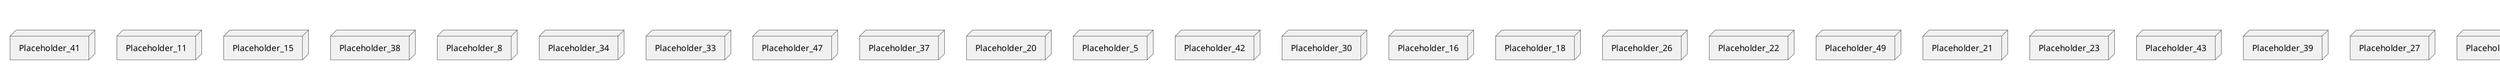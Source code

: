 @startuml
skinparam fixCircleLabelOverlapping true
node Placeholder_7 {
[aName] [[apssouza22-java-microservice.system#_yfH46L_dEe6CKeIEXf79tg]]
}
node Placeholder_41 {
[aName] [[apssouza22-java-microservice.system#_yfH46L_dEe6CKeIEXf79tg]]
}
node Placeholder_11 {
[aName] [[apssouza22-java-microservice.system#_yfH46L_dEe6CKeIEXf79tg]]
}
node Placeholder_15 {
[aName] [[apssouza22-java-microservice.system#_yfH46L_dEe6CKeIEXf79tg]]
}
node Placeholder_38 {
[aName] [[apssouza22-java-microservice.system#_yfH46L_dEe6CKeIEXf79tg]]
}
node Placeholder_8 {
[aName] [[apssouza22-java-microservice.system#_yfH46L_dEe6CKeIEXf79tg]]
}
node Placeholder_34 {
[aName] [[apssouza22-java-microservice.system#_yfH46L_dEe6CKeIEXf79tg]]
}
node Placeholder_33 {
[aName] [[apssouza22-java-microservice.system#_yfH46L_dEe6CKeIEXf79tg]]
}
node Placeholder_47 {
[aName] [[apssouza22-java-microservice.system#_yfH46L_dEe6CKeIEXf79tg]]
}
node Placeholder_37 {
[aName] [[apssouza22-java-microservice.system#_yfH46L_dEe6CKeIEXf79tg]]
}
node Placeholder_20 {
[aName] [[apssouza22-java-microservice.system#_yfH46L_dEe6CKeIEXf79tg]]
}
node Placeholder_5 {
[aName] [[apssouza22-java-microservice.system#_yfH46L_dEe6CKeIEXf79tg]]
}
node Placeholder_42 {
[aName] [[apssouza22-java-microservice.system#_yfH46L_dEe6CKeIEXf79tg]]
}
node Placeholder_30 {
[aName] [[apssouza22-java-microservice.system#_yfH46L_dEe6CKeIEXf79tg]]
}
node Placeholder_16 {
[aName] [[apssouza22-java-microservice.system#_yfH46L_dEe6CKeIEXf79tg]]
}
node Placeholder_18 {
[aName] [[apssouza22-java-microservice.system#_yfH46L_dEe6CKeIEXf79tg]]
}
node Placeholder_26 {
[aName] [[apssouza22-java-microservice.system#_yfH46L_dEe6CKeIEXf79tg]]
}
node Placeholder_22 {
[aName] [[apssouza22-java-microservice.system#_yfH46L_dEe6CKeIEXf79tg]]
}
node Placeholder_49 {
[aName] [[apssouza22-java-microservice.system#_yfH46L_dEe6CKeIEXf79tg]]
}
node Placeholder_21 {
[aName] [[apssouza22-java-microservice.system#_yfH46L_dEe6CKeIEXf79tg]]
}
node Placeholder_23 {
[aName] [[apssouza22-java-microservice.system#_yfH46L_dEe6CKeIEXf79tg]]
}
node Placeholder_43 {
[aName] [[apssouza22-java-microservice.system#_yfH46L_dEe6CKeIEXf79tg]]
}
node Placeholder_39 {
[aName] [[apssouza22-java-microservice.system#_yfH46L_dEe6CKeIEXf79tg]]
}
node Placeholder_27 {
[aName] [[apssouza22-java-microservice.system#_yfH46L_dEe6CKeIEXf79tg]]
}
node Placeholder_28 {
[aName] [[apssouza22-java-microservice.system#_yfH46L_dEe6CKeIEXf79tg]]
}
node Placeholder_76 {
[aName] [[apssouza22-java-microservice.system#_yfH46L_dEe6CKeIEXf79tg]]
}
node Placeholder_60 {
[aName] [[apssouza22-java-microservice.system#_yfH46L_dEe6CKeIEXf79tg]]
}
node Placeholder_10 {
[aName] [[apssouza22-java-microservice.system#_yfH46L_dEe6CKeIEXf79tg]]
}
node Placeholder_40 {
[aName] [[apssouza22-java-microservice.system#_yfH46L_dEe6CKeIEXf79tg]]
}
node Placeholder_45 {
[aName] [[apssouza22-java-microservice.system#_yfH46L_dEe6CKeIEXf79tg]]
}
node Placeholder_12 {
[aName] [[apssouza22-java-microservice.system#_yfH46L_dEe6CKeIEXf79tg]]
}
node Placeholder_4 {
[aName] [[apssouza22-java-microservice.system#_yfH46L_dEe6CKeIEXf79tg]]
}
node Placeholder_48 {
[aName] [[apssouza22-java-microservice.system#_yfH46L_dEe6CKeIEXf79tg]]
}
node Placeholder_1 {
[aName] [[apssouza22-java-microservice.system#_yfH46L_dEe6CKeIEXf79tg]]
}
node Placeholder_2 {
[aName] [[apssouza22-java-microservice.system#_yfH46L_dEe6CKeIEXf79tg]]
}
node Placeholder_6 {
[aName] [[apssouza22-java-microservice.system#_yfH46L_dEe6CKeIEXf79tg]]
}
node Placeholder_36 {
[aName] [[apssouza22-java-microservice.system#_yfH46L_dEe6CKeIEXf79tg]]
}
node Placeholder_44 {
[aName] [[apssouza22-java-microservice.system#_yfH46L_dEe6CKeIEXf79tg]]
}
node Placeholder_64 {
[aName] [[apssouza22-java-microservice.system#_yfH46L_dEe6CKeIEXf79tg]]
}
node Placeholder_9 {
[aName] [[apssouza22-java-microservice.system#_yfH46L_dEe6CKeIEXf79tg]]
}
node Placeholder_62 {
[aName] [[apssouza22-java-microservice.system#_yfH46L_dEe6CKeIEXf79tg]]
}
[aName] -(0- [aName] : com_apssouza_eventsourcing_commands_EmailCommandHandler_Provider
[aName] -(0- [aName] : com_apssouza_eventsourcing_eventstore_EventSerializer_Provider
[aName] -(0- [aName] : com_apssouza_eventsourcing_eventstore_EventStoreRepository_Provider
[aName] -(0- [aName] : com_apssouza_eventsourcing_services_ApplicationEventPublisher_Provider
[aName] -(0- [aName] : com_apssouza_infra_ApplicationEventPublisher_Provider
[aName] -(0- [aName] : com_apssouza_infra_EventPublisher_Provider
[aName] -(0- [aName] : com_apssouza_infra_Source_Provider
[aName] -(0- [aName] : com_apssouza_mailservice_repository_EmailRepository_Provider
[aName] -(0- [aName] : com_apssouza_monitors_TodoServiceMethodInvokedStore_Provider
[aName] -(0- [aName] : com_apssouza_monitors_TodoStoreEventChanges_Provider
[aName] -(0- [aName] : com_apssouza_repositories_AccountRepository_Provider
[aName] -(0- [aName] : com_apssouza_repositories_AccountRepository_Provider
[aName] -(0- [aName] : com_apssouza_repositories_TodoRepository_Provider
[aName] -(0- [aName] : com_apssouza_repositories_TodoRepository_Provider
[aName] -(0- [aName] : com_apssouza_services_AccountService_Provider
[aName] -(0- [aName] : com_apssouza_services_AccountService_Provider
[aName] -(0- [aName] : com_apssouza_services_TodoService_Provider
[aName] -(0- [aName] : com_apssouza_services_TodoService_Provider
[aName] -(0- [aName] : com_apssouza_services_TodoService_Provider
[aName] -(0- [aName] : com_apssouza_services_TodoService_Provider
[aName] -(0- [aName] : com_apssouza_services_UserService_Provider
[aName] -(0- [aName] : com_apssouza_services_UserService_Provider
[aName] -(0- [aName] : user_accounts_PUT_Provider
[aName] -(0- [aName] : user_accounts_PUT_Provider
[aName] -(0- [aName] : user_users_Provider

@enduml

